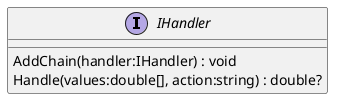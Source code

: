 @startuml
interface IHandler {
    AddChain(handler:IHandler) : void
    Handle(values:double[], action:string) : double?
}
@enduml
